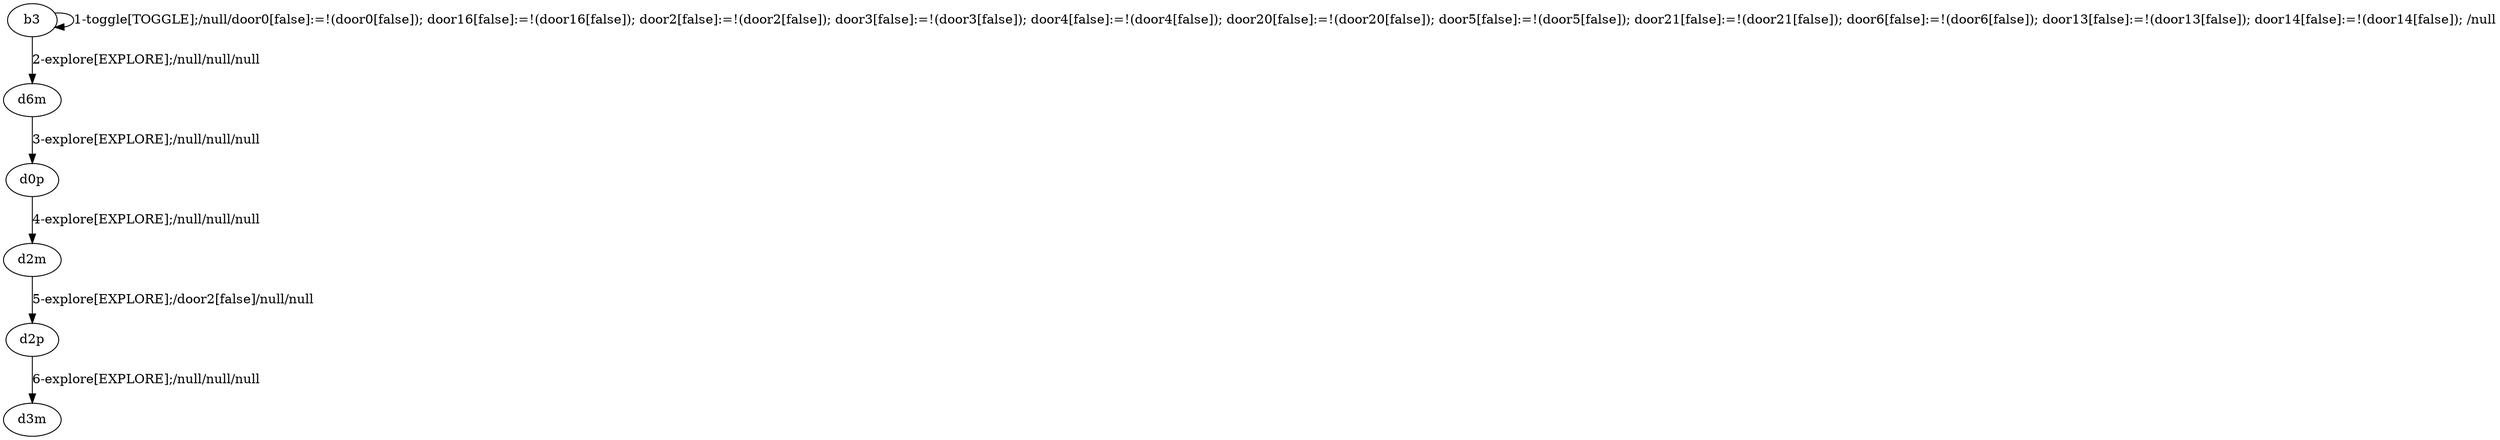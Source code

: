 # Total number of goals covered by this test: 1
# d2p --> d3m

digraph g {
"b3" -> "b3" [label = "1-toggle[TOGGLE];/null/door0[false]:=!(door0[false]); door16[false]:=!(door16[false]); door2[false]:=!(door2[false]); door3[false]:=!(door3[false]); door4[false]:=!(door4[false]); door20[false]:=!(door20[false]); door5[false]:=!(door5[false]); door21[false]:=!(door21[false]); door6[false]:=!(door6[false]); door13[false]:=!(door13[false]); door14[false]:=!(door14[false]); /null"];
"b3" -> "d6m" [label = "2-explore[EXPLORE];/null/null/null"];
"d6m" -> "d0p" [label = "3-explore[EXPLORE];/null/null/null"];
"d0p" -> "d2m" [label = "4-explore[EXPLORE];/null/null/null"];
"d2m" -> "d2p" [label = "5-explore[EXPLORE];/door2[false]/null/null"];
"d2p" -> "d3m" [label = "6-explore[EXPLORE];/null/null/null"];
}